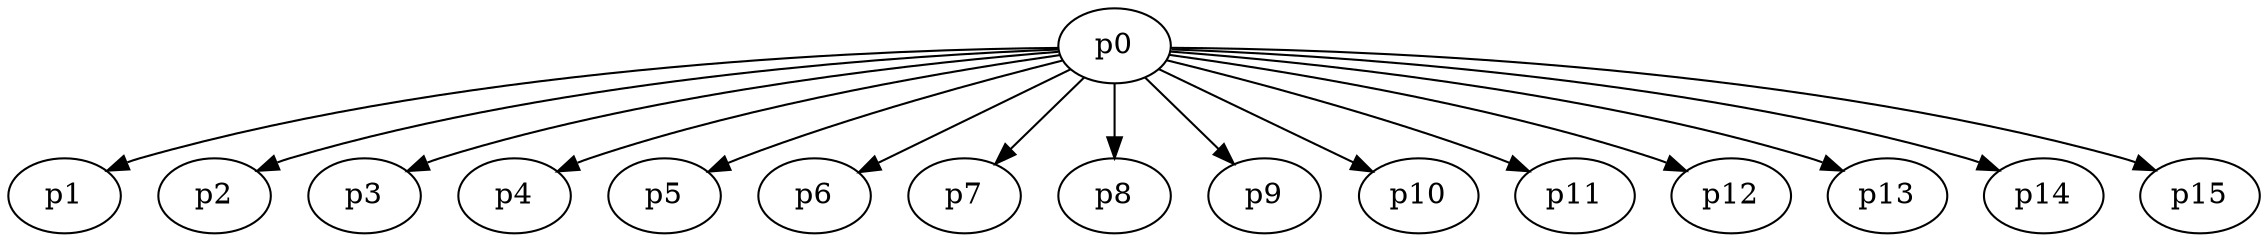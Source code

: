 digraph sample {
  p0 -> p1
  p0 -> p2
  p0 -> p3
  p0 -> p4
  p0 -> p5
  p0 -> p6
  p0 -> p7
  p0 -> p8
  p0 -> p9
  p0 -> p10
  p0 -> p11
  p0 -> p12
  p0 -> p13
  p0 -> p14
  p0 -> p15
}
